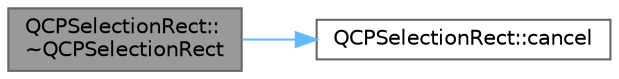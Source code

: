 digraph "QCPSelectionRect::~QCPSelectionRect"
{
 // LATEX_PDF_SIZE
  bgcolor="transparent";
  edge [fontname=Helvetica,fontsize=10,labelfontname=Helvetica,labelfontsize=10];
  node [fontname=Helvetica,fontsize=10,shape=box,height=0.2,width=0.4];
  rankdir="LR";
  Node1 [label="QCPSelectionRect::\l~QCPSelectionRect",height=0.2,width=0.4,color="gray40", fillcolor="grey60", style="filled", fontcolor="black",tooltip=" "];
  Node1 -> Node2 [color="steelblue1",style="solid"];
  Node2 [label="QCPSelectionRect::cancel",height=0.2,width=0.4,color="grey40", fillcolor="white", style="filled",URL="$class_q_c_p_selection_rect.html#af67bc58f4f5ce9a4dc420b9c42de235a",tooltip=" "];
}
